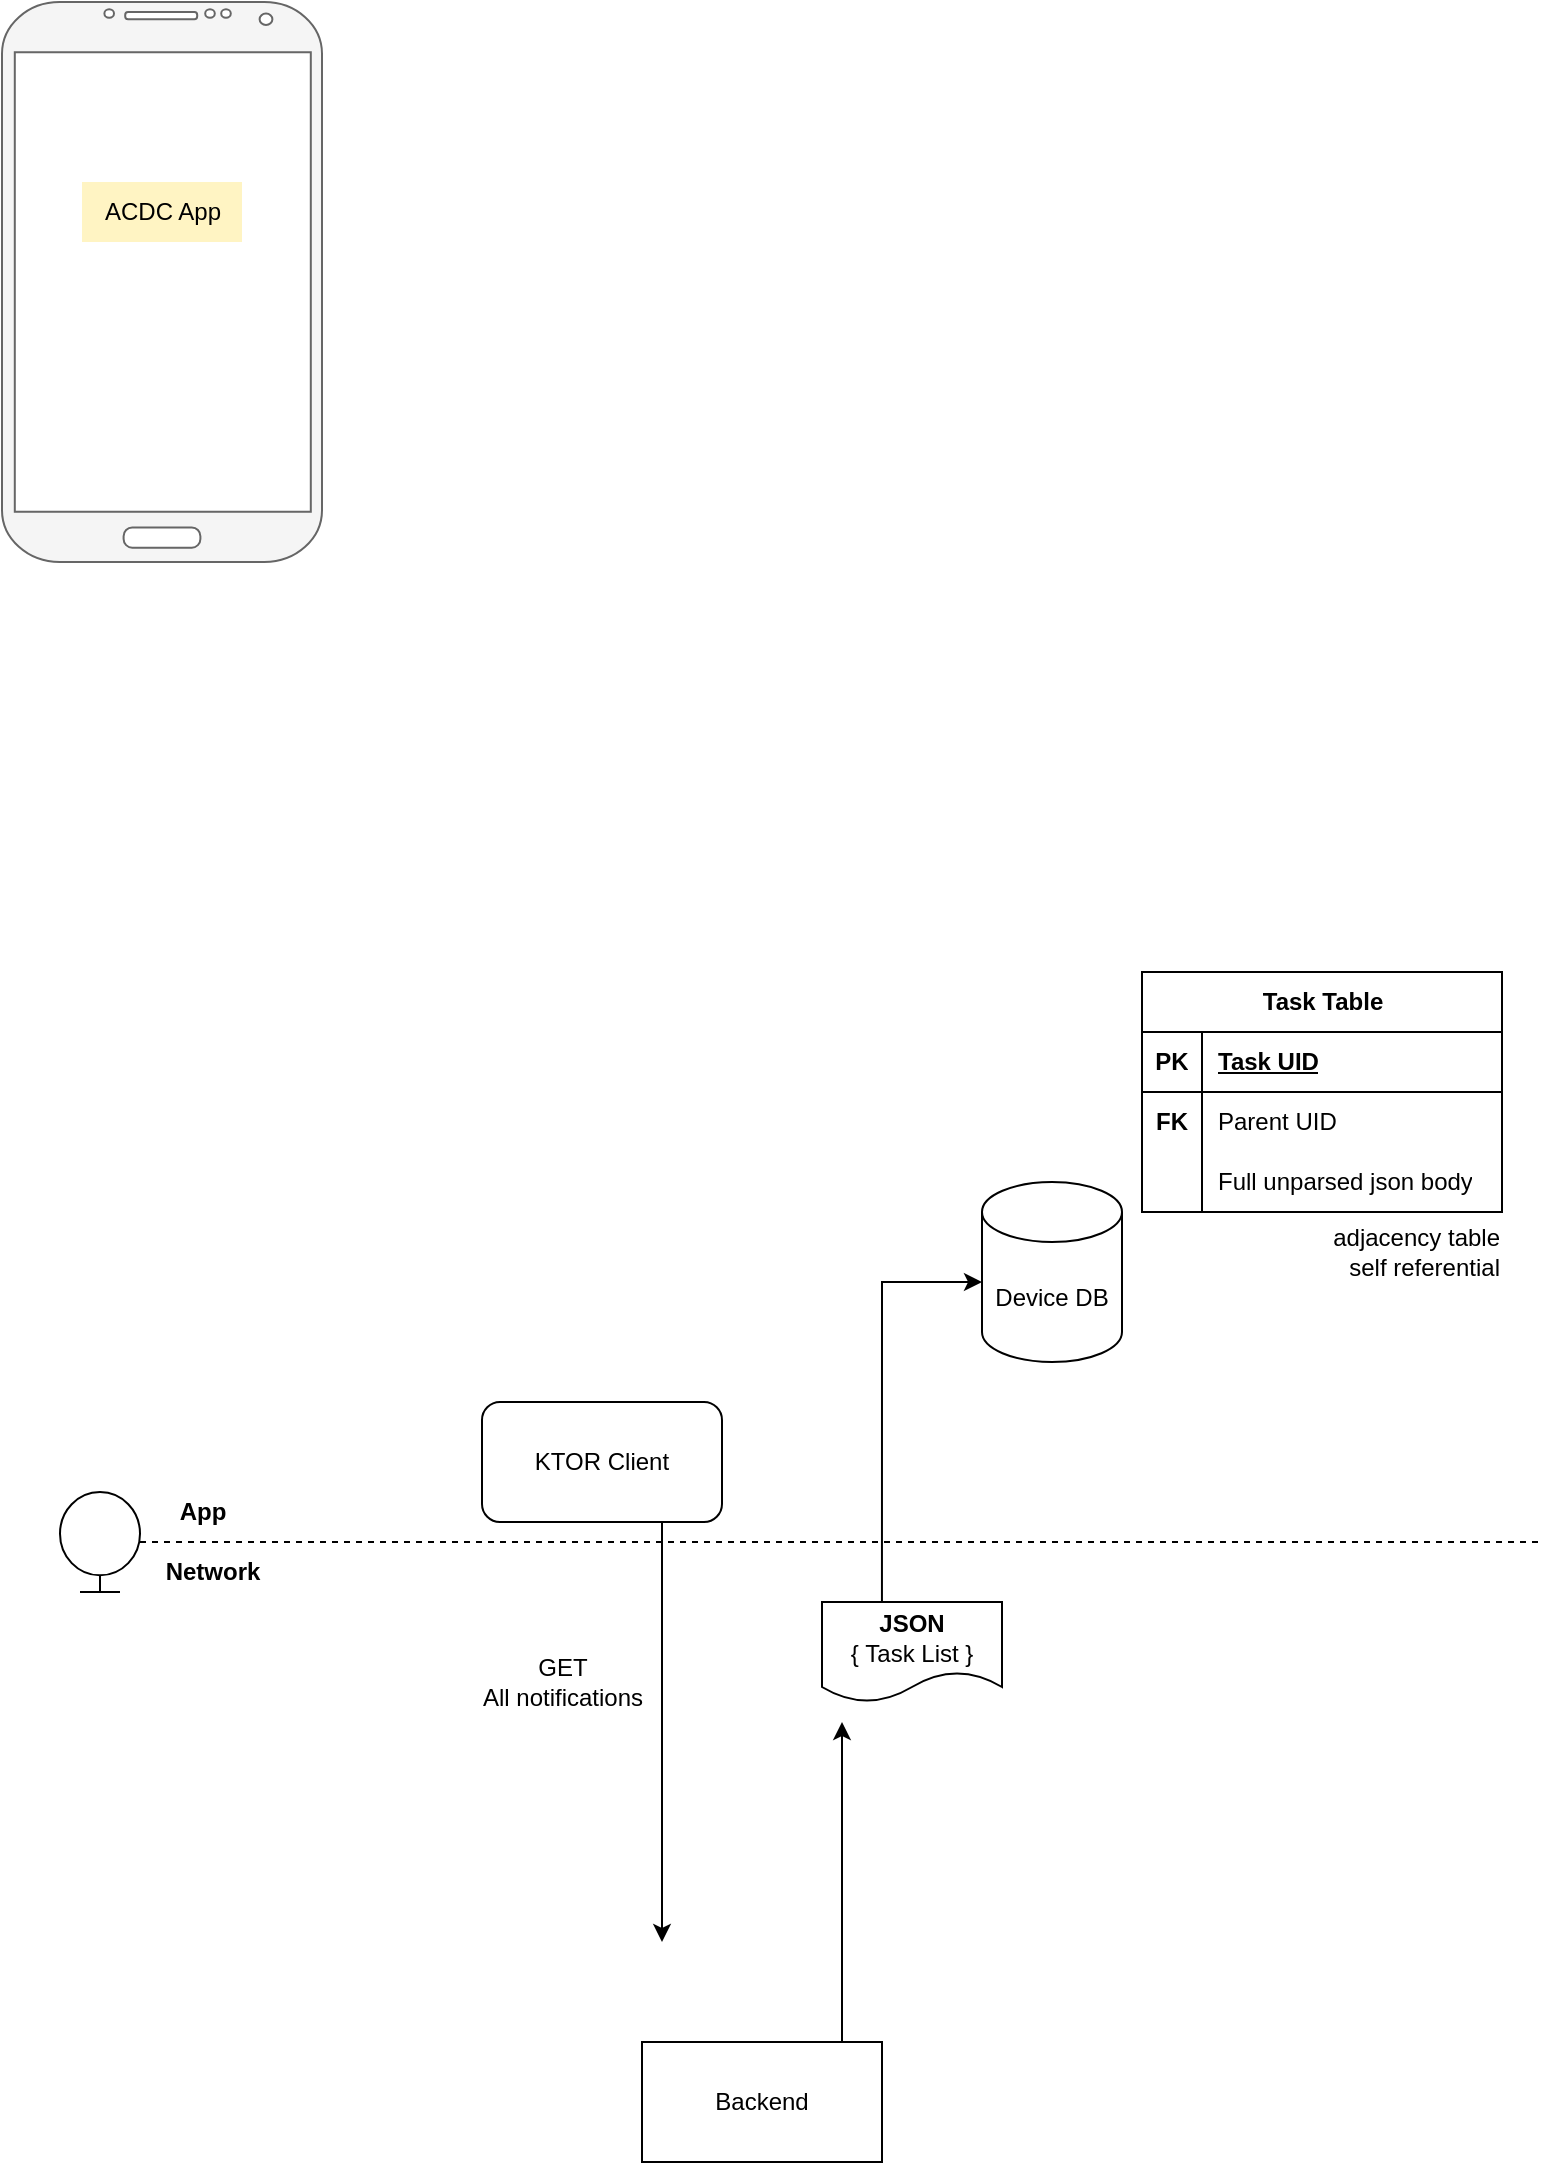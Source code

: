<mxfile version="21.0.6" type="github">
  <diagram id="C5RBs43oDa-KdzZeNtuy" name="Page-1">
    <mxGraphModel dx="1194" dy="877" grid="1" gridSize="10" guides="1" tooltips="1" connect="1" arrows="1" fold="1" page="1" pageScale="1" pageWidth="827" pageHeight="1169" math="0" shadow="0">
      <root>
        <mxCell id="WIyWlLk6GJQsqaUBKTNV-0" />
        <mxCell id="WIyWlLk6GJQsqaUBKTNV-1" parent="WIyWlLk6GJQsqaUBKTNV-0" />
        <mxCell id="OSYfnniMj5rh7tkAYOro-0" value="" style="verticalLabelPosition=bottom;verticalAlign=top;html=1;shadow=0;dashed=0;strokeWidth=1;shape=mxgraph.android.phone2;fillColor=#f5f5f5;fontColor=#333333;strokeColor=#666666;" vertex="1" parent="WIyWlLk6GJQsqaUBKTNV-1">
          <mxGeometry x="40" y="40" width="160" height="280" as="geometry" />
        </mxCell>
        <mxCell id="OSYfnniMj5rh7tkAYOro-1" value="ACDC App" style="text;html=1;align=center;verticalAlign=middle;resizable=0;points=[];autosize=1;strokeColor=none;fillColor=#FFF4C3;" vertex="1" parent="WIyWlLk6GJQsqaUBKTNV-1">
          <mxGeometry x="80" y="130" width="80" height="30" as="geometry" />
        </mxCell>
        <mxCell id="OSYfnniMj5rh7tkAYOro-3" value="Backend" style="rounded=0;whiteSpace=wrap;html=1;" vertex="1" parent="WIyWlLk6GJQsqaUBKTNV-1">
          <mxGeometry x="360" y="1060" width="120" height="60" as="geometry" />
        </mxCell>
        <mxCell id="OSYfnniMj5rh7tkAYOro-5" value="KTOR Client" style="rounded=1;whiteSpace=wrap;html=1;" vertex="1" parent="WIyWlLk6GJQsqaUBKTNV-1">
          <mxGeometry x="280" y="740" width="120" height="60" as="geometry" />
        </mxCell>
        <mxCell id="OSYfnniMj5rh7tkAYOro-6" value="" style="endArrow=classic;html=1;rounded=0;" edge="1" parent="WIyWlLk6GJQsqaUBKTNV-1">
          <mxGeometry width="50" height="50" relative="1" as="geometry">
            <mxPoint x="460" y="1060" as="sourcePoint" />
            <mxPoint x="460" y="900" as="targetPoint" />
          </mxGeometry>
        </mxCell>
        <mxCell id="OSYfnniMj5rh7tkAYOro-7" value="" style="endArrow=classic;html=1;rounded=0;" edge="1" parent="WIyWlLk6GJQsqaUBKTNV-1">
          <mxGeometry width="50" height="50" relative="1" as="geometry">
            <mxPoint x="370" y="800" as="sourcePoint" />
            <mxPoint x="370" y="1010" as="targetPoint" />
          </mxGeometry>
        </mxCell>
        <mxCell id="OSYfnniMj5rh7tkAYOro-8" value="GET&lt;br&gt;All notifications" style="text;html=1;align=center;verticalAlign=middle;resizable=0;points=[];autosize=1;strokeColor=none;fillColor=none;" vertex="1" parent="WIyWlLk6GJQsqaUBKTNV-1">
          <mxGeometry x="270" y="860" width="100" height="40" as="geometry" />
        </mxCell>
        <mxCell id="OSYfnniMj5rh7tkAYOro-10" value="&lt;b&gt;JSON&lt;/b&gt;&lt;br&gt;{&amp;nbsp;Task List }" style="shape=document;whiteSpace=wrap;html=1;boundedLbl=1;" vertex="1" parent="WIyWlLk6GJQsqaUBKTNV-1">
          <mxGeometry x="450" y="840" width="90" height="50" as="geometry" />
        </mxCell>
        <mxCell id="OSYfnniMj5rh7tkAYOro-11" value="Device DB" style="shape=cylinder3;whiteSpace=wrap;html=1;boundedLbl=1;backgroundOutline=1;size=15;" vertex="1" parent="WIyWlLk6GJQsqaUBKTNV-1">
          <mxGeometry x="530" y="630" width="70" height="90" as="geometry" />
        </mxCell>
        <mxCell id="OSYfnniMj5rh7tkAYOro-12" value="" style="endArrow=classic;html=1;rounded=0;exitX=0.333;exitY=0;exitDx=0;exitDy=0;exitPerimeter=0;" edge="1" parent="WIyWlLk6GJQsqaUBKTNV-1" source="OSYfnniMj5rh7tkAYOro-10">
          <mxGeometry width="50" height="50" relative="1" as="geometry">
            <mxPoint x="480" y="800" as="sourcePoint" />
            <mxPoint x="530" y="680" as="targetPoint" />
            <Array as="points">
              <mxPoint x="480" y="680" />
            </Array>
          </mxGeometry>
        </mxCell>
        <mxCell id="OSYfnniMj5rh7tkAYOro-29" value="Task Table" style="shape=table;startSize=30;container=1;collapsible=1;childLayout=tableLayout;fixedRows=1;rowLines=0;fontStyle=1;align=center;resizeLast=1;html=1;" vertex="1" parent="WIyWlLk6GJQsqaUBKTNV-1">
          <mxGeometry x="610" y="525" width="180" height="120" as="geometry" />
        </mxCell>
        <mxCell id="OSYfnniMj5rh7tkAYOro-30" value="" style="shape=tableRow;horizontal=0;startSize=0;swimlaneHead=0;swimlaneBody=0;fillColor=none;collapsible=0;dropTarget=0;points=[[0,0.5],[1,0.5]];portConstraint=eastwest;top=0;left=0;right=0;bottom=1;" vertex="1" parent="OSYfnniMj5rh7tkAYOro-29">
          <mxGeometry y="30" width="180" height="30" as="geometry" />
        </mxCell>
        <mxCell id="OSYfnniMj5rh7tkAYOro-31" value="PK" style="shape=partialRectangle;connectable=0;fillColor=none;top=0;left=0;bottom=0;right=0;fontStyle=1;overflow=hidden;whiteSpace=wrap;html=1;" vertex="1" parent="OSYfnniMj5rh7tkAYOro-30">
          <mxGeometry width="30" height="30" as="geometry">
            <mxRectangle width="30" height="30" as="alternateBounds" />
          </mxGeometry>
        </mxCell>
        <mxCell id="OSYfnniMj5rh7tkAYOro-32" value="Task UID" style="shape=partialRectangle;connectable=0;fillColor=none;top=0;left=0;bottom=0;right=0;align=left;spacingLeft=6;fontStyle=5;overflow=hidden;whiteSpace=wrap;html=1;" vertex="1" parent="OSYfnniMj5rh7tkAYOro-30">
          <mxGeometry x="30" width="150" height="30" as="geometry">
            <mxRectangle width="150" height="30" as="alternateBounds" />
          </mxGeometry>
        </mxCell>
        <mxCell id="OSYfnniMj5rh7tkAYOro-33" value="" style="shape=tableRow;horizontal=0;startSize=0;swimlaneHead=0;swimlaneBody=0;fillColor=none;collapsible=0;dropTarget=0;points=[[0,0.5],[1,0.5]];portConstraint=eastwest;top=0;left=0;right=0;bottom=0;" vertex="1" parent="OSYfnniMj5rh7tkAYOro-29">
          <mxGeometry y="60" width="180" height="30" as="geometry" />
        </mxCell>
        <mxCell id="OSYfnniMj5rh7tkAYOro-34" value="&lt;b&gt;FK&lt;/b&gt;" style="shape=partialRectangle;connectable=0;fillColor=none;top=0;left=0;bottom=0;right=0;editable=1;overflow=hidden;whiteSpace=wrap;html=1;" vertex="1" parent="OSYfnniMj5rh7tkAYOro-33">
          <mxGeometry width="30" height="30" as="geometry">
            <mxRectangle width="30" height="30" as="alternateBounds" />
          </mxGeometry>
        </mxCell>
        <mxCell id="OSYfnniMj5rh7tkAYOro-35" value="Parent UID" style="shape=partialRectangle;connectable=0;fillColor=none;top=0;left=0;bottom=0;right=0;align=left;spacingLeft=6;overflow=hidden;whiteSpace=wrap;html=1;" vertex="1" parent="OSYfnniMj5rh7tkAYOro-33">
          <mxGeometry x="30" width="150" height="30" as="geometry">
            <mxRectangle width="150" height="30" as="alternateBounds" />
          </mxGeometry>
        </mxCell>
        <mxCell id="OSYfnniMj5rh7tkAYOro-36" value="" style="shape=tableRow;horizontal=0;startSize=0;swimlaneHead=0;swimlaneBody=0;fillColor=none;collapsible=0;dropTarget=0;points=[[0,0.5],[1,0.5]];portConstraint=eastwest;top=0;left=0;right=0;bottom=0;" vertex="1" parent="OSYfnniMj5rh7tkAYOro-29">
          <mxGeometry y="90" width="180" height="30" as="geometry" />
        </mxCell>
        <mxCell id="OSYfnniMj5rh7tkAYOro-37" value="" style="shape=partialRectangle;connectable=0;fillColor=none;top=0;left=0;bottom=0;right=0;editable=1;overflow=hidden;whiteSpace=wrap;html=1;" vertex="1" parent="OSYfnniMj5rh7tkAYOro-36">
          <mxGeometry width="30" height="30" as="geometry">
            <mxRectangle width="30" height="30" as="alternateBounds" />
          </mxGeometry>
        </mxCell>
        <mxCell id="OSYfnniMj5rh7tkAYOro-38" value="Full unparsed json body" style="shape=partialRectangle;connectable=0;fillColor=none;top=0;left=0;bottom=0;right=0;align=left;spacingLeft=6;overflow=hidden;whiteSpace=wrap;html=1;" vertex="1" parent="OSYfnniMj5rh7tkAYOro-36">
          <mxGeometry x="30" width="150" height="30" as="geometry">
            <mxRectangle width="150" height="30" as="alternateBounds" />
          </mxGeometry>
        </mxCell>
        <mxCell id="OSYfnniMj5rh7tkAYOro-43" value="adjacency table&lt;br&gt;self referential" style="text;html=1;align=right;verticalAlign=middle;resizable=0;points=[];autosize=1;strokeColor=none;fillColor=none;" vertex="1" parent="WIyWlLk6GJQsqaUBKTNV-1">
          <mxGeometry x="680" y="645" width="110" height="40" as="geometry" />
        </mxCell>
        <mxCell id="OSYfnniMj5rh7tkAYOro-44" value="" style="shape=umlLifeline;perimeter=lifelinePerimeter;whiteSpace=wrap;html=1;container=1;dropTarget=0;collapsible=0;recursiveResize=0;outlineConnect=0;portConstraint=eastwest;newEdgeStyle={&quot;edgeStyle&quot;:&quot;elbowEdgeStyle&quot;,&quot;elbow&quot;:&quot;vertical&quot;,&quot;curved&quot;:0,&quot;rounded&quot;:0};participant=umlBoundary;rotation=-90;" vertex="1" parent="WIyWlLk6GJQsqaUBKTNV-1">
          <mxGeometry x="414" y="440" width="50" height="740" as="geometry" />
        </mxCell>
        <mxCell id="OSYfnniMj5rh7tkAYOro-45" value="App" style="text;html=1;align=center;verticalAlign=middle;resizable=0;points=[];autosize=1;strokeColor=none;fillColor=none;fontStyle=1" vertex="1" parent="WIyWlLk6GJQsqaUBKTNV-1">
          <mxGeometry x="115" y="780" width="50" height="30" as="geometry" />
        </mxCell>
        <mxCell id="OSYfnniMj5rh7tkAYOro-46" value="Network" style="text;html=1;align=center;verticalAlign=middle;resizable=0;points=[];autosize=1;strokeColor=none;fillColor=none;fontStyle=1" vertex="1" parent="WIyWlLk6GJQsqaUBKTNV-1">
          <mxGeometry x="110" y="810" width="70" height="30" as="geometry" />
        </mxCell>
      </root>
    </mxGraphModel>
  </diagram>
</mxfile>
